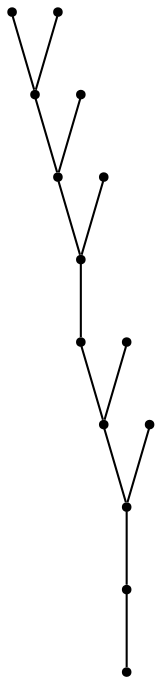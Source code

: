 graph {
  node [shape=point,comment="{\"directed\":false,\"doi\":\"10.1007/978-3-540-77537-9_11\",\"figure\":\"2\"}"]

  v0 [pos="1142.974924220595,1089.5062328685412"]
  v1 [pos="1076.11275164582,1089.1309845664282"]
  v2 [pos="1142.8498362873875,839.2277632279828"]
  v3 [pos="1075.9876637126124,838.852578527277"]
  v4 [pos="1077.3010870112928,696.0506287314674"]
  v5 [pos="1077.3636627906976,645.907533749667"]
  v6 [pos="1077.0509111448775,769.514833276922"]
  v7 [pos="1076.7382231246593,889.8084994922983"]
  v8 [pos="1076.92582321167,936.5756317832252"]
  v9 [pos="1077.1134869242824,1004.1625574978914"]
  v10 [pos="1076.3003517328307,1140.6497143832119"]
  v11 [pos="1010.8767062963441,1004.4127018321643"]
  v12 [pos="1005.5602623518123,769.6400008461692"]
  v13 [pos="1005.4977183852084,936.7005449468438"]

  v0 -- v1 [id="-1",pos="1142.974924220595,1089.5062328685412 1076.11275164582,1089.1309845664282 1076.11275164582,1089.1309845664282 1076.11275164582,1089.1309845664282"]
  v2 -- v3 [id="-2",pos="1142.8498362873875,839.2277632279828 1075.9876637126124,838.852578527277 1075.9876637126124,838.852578527277 1075.9876637126124,838.852578527277"]
  v4 -- v5 [id="-4",pos="1077.3010870112928,696.0506287314674 1077.3636627906976,645.907533749667 1077.3636627906976,645.907533749667 1077.3636627906976,645.907533749667"]
  v6 -- v4 [id="-5",pos="1077.0509111448775,769.514833276922 1077.3010870112928,696.0506287314674 1077.3010870112928,696.0506287314674 1077.3010870112928,696.0506287314674"]
  v3 -- v6 [id="-6",pos="1075.9876637126124,838.852578527277 1077.0509111448775,769.514833276922 1077.0509111448775,769.514833276922 1077.0509111448775,769.514833276922"]
  v7 -- v3 [id="-7",pos="1076.7382231246593,889.8084994922983 1075.9876637126124,838.852578527277 1075.9876637126124,838.852578527277 1075.9876637126124,838.852578527277"]
  v8 -- v7 [id="-8",pos="1076.92582321167,936.5756317832252 1076.7382231246593,889.8084994922983 1076.7382231246593,889.8084994922983 1076.7382231246593,889.8084994922983"]
  v9 -- v8 [id="-9",pos="1077.1134869242824,1004.1625574978914 1076.92582321167,936.5756317832252 1076.92582321167,936.5756317832252 1076.92582321167,936.5756317832252"]
  v1 -- v9 [id="-10",pos="1076.11275164582,1089.1309845664282 1077.1134869242824,1004.1625574978914 1077.1134869242824,1004.1625574978914 1077.1134869242824,1004.1625574978914"]
  v13 -- v8 [id="-11",pos="1005.4977183852084,936.7005449468438 1076.92582321167,936.5756317832252 1076.92582321167,936.5756317832252 1076.92582321167,936.5756317832252"]
  v12 -- v6 [id="-12",pos="1005.5602623518123,769.6400008461692 1077.0509111448775,769.514833276922 1077.0509111448775,769.514833276922 1077.0509111448775,769.514833276922"]
  v11 -- v9 [id="-13",pos="1010.8767062963441,1004.4127018321643 1077.1134869242824,1004.1625574978914 1077.1134869242824,1004.1625574978914 1077.1134869242824,1004.1625574978914"]
  v10 -- v1 [id="-14",pos="1076.3003517328307,1140.6497143832119 1076.11275164582,1089.1309845664282 1076.11275164582,1089.1309845664282 1076.11275164582,1089.1309845664282"]
}